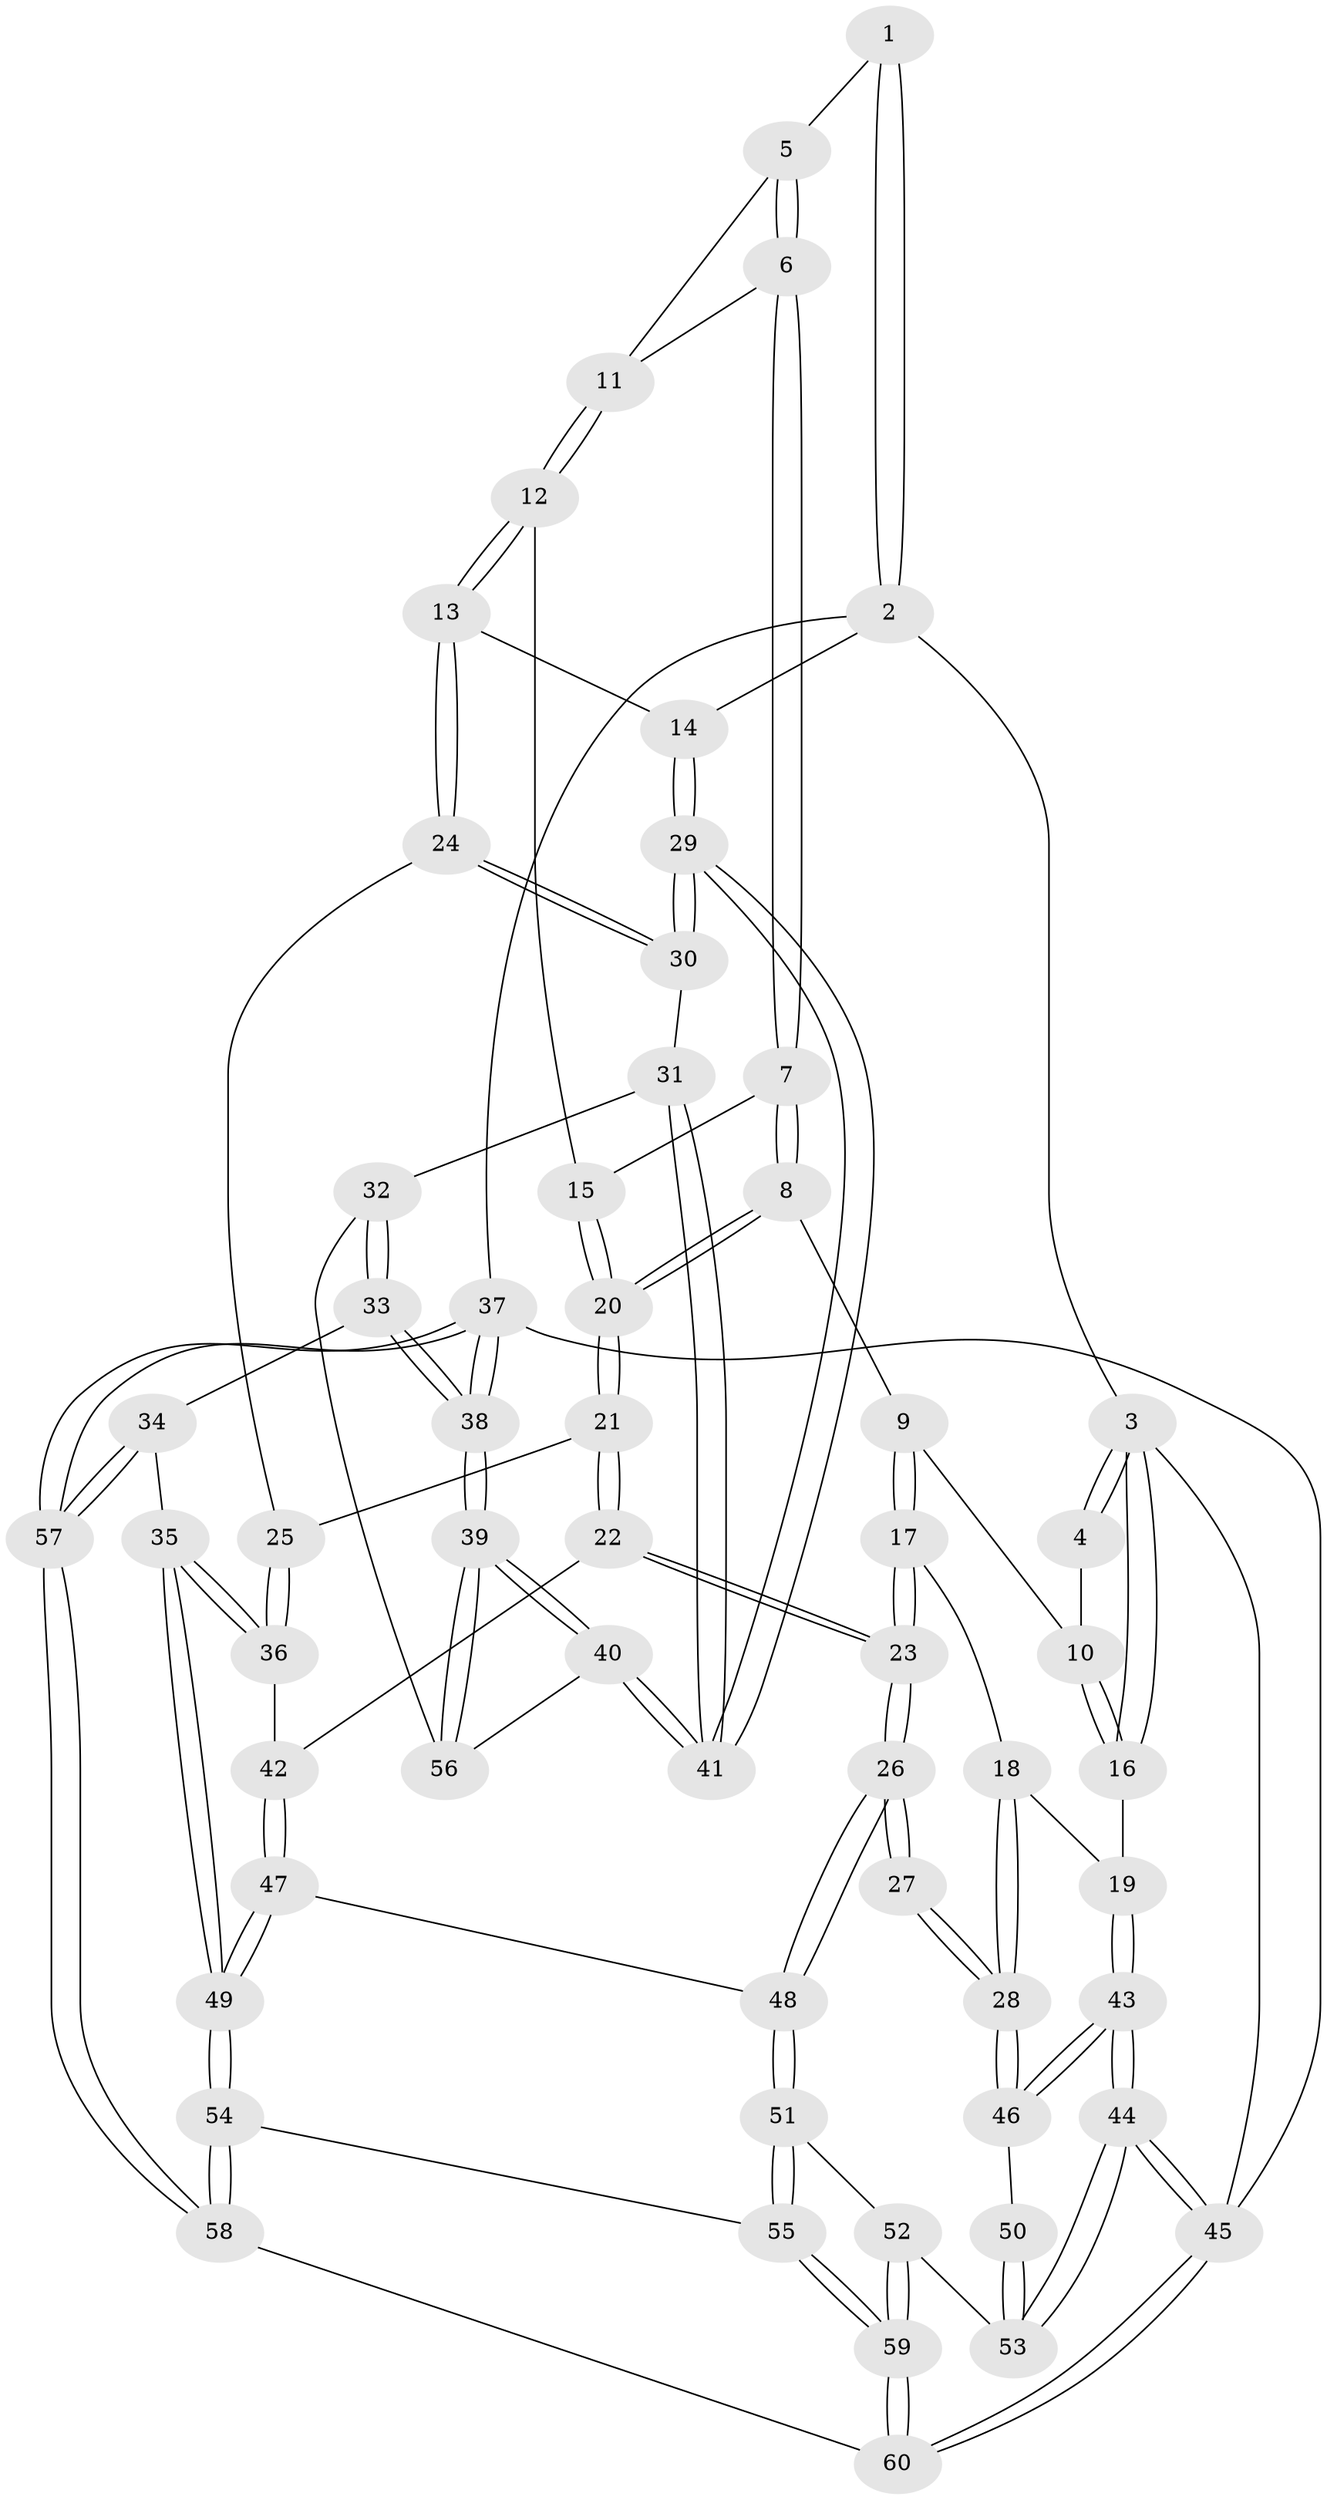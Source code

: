 // coarse degree distribution, {2: 0.041666666666666664, 3: 0.25, 6: 0.20833333333333334, 5: 0.16666666666666666, 4: 0.25, 1: 0.041666666666666664, 7: 0.041666666666666664}
// Generated by graph-tools (version 1.1) at 2025/04/03/04/25 22:04:55]
// undirected, 60 vertices, 147 edges
graph export_dot {
graph [start="1"]
  node [color=gray90,style=filled];
  1 [pos="+0.579618986294213+0"];
  2 [pos="+1+0"];
  3 [pos="+0+0"];
  4 [pos="+0.3475849445430954+0"];
  5 [pos="+0.5806240398385268+0"];
  6 [pos="+0.48654891802663625+0.23348053138907854"];
  7 [pos="+0.465215001434676+0.2688245429837395"];
  8 [pos="+0.44594532388017694+0.2876726176498967"];
  9 [pos="+0.28171504196973035+0.22596713476179714"];
  10 [pos="+0.27334253663029845+0.2093477984785434"];
  11 [pos="+0.706667841252866+0.20040223400023358"];
  12 [pos="+0.7648240052540726+0.27464976892146037"];
  13 [pos="+0.8086946212527852+0.30349098222659754"];
  14 [pos="+1+0"];
  15 [pos="+0.707072743723764+0.28272827215515073"];
  16 [pos="+0+0.12574889665987746"];
  17 [pos="+0.21501176002596947+0.37522451654155164"];
  18 [pos="+0.21203775470019096+0.3768748701462529"];
  19 [pos="+0+0.30548102574760394"];
  20 [pos="+0.475593686488006+0.387632218992508"];
  21 [pos="+0.47669111915822016+0.39650029872751036"];
  22 [pos="+0.4740543278235293+0.4059244767591663"];
  23 [pos="+0.3784458400107997+0.5215979518801996"];
  24 [pos="+0.8076767660484943+0.30978196652556467"];
  25 [pos="+0.6647713575880239+0.4102792073077155"];
  26 [pos="+0.37563958886738935+0.5393476648583229"];
  27 [pos="+0.35997476646875687+0.5434666568524688"];
  28 [pos="+0.14911437995423885+0.4974474178548834"];
  29 [pos="+1+0.4658481263979349"];
  30 [pos="+0.8424082402792556+0.4497929161805591"];
  31 [pos="+0.8385615296568163+0.5033159752371098"];
  32 [pos="+0.8280704312183805+0.5560432991473737"];
  33 [pos="+0.7910187426171603+0.6132462642580455"];
  34 [pos="+0.7545995837556823+0.636800883517505"];
  35 [pos="+0.7282971245496305+0.6352949352571762"];
  36 [pos="+0.635803401570509+0.5523493560061559"];
  37 [pos="+1+1"];
  38 [pos="+1+0.9604329434799109"];
  39 [pos="+1+0.8693969916829061"];
  40 [pos="+1+0.5498258601194409"];
  41 [pos="+1+0.5410811648474245"];
  42 [pos="+0.6057928522735564+0.5466600449797573"];
  43 [pos="+0+0.6574997306903396"];
  44 [pos="+0+0.7322624810779846"];
  45 [pos="+0+1"];
  46 [pos="+0.08767869816674508+0.5651384470265587"];
  47 [pos="+0.5164063167622548+0.599442586601638"];
  48 [pos="+0.38382522523964513+0.5576060661091732"];
  49 [pos="+0.5616374853841155+0.7525878541304238"];
  50 [pos="+0.2554040021110822+0.591544022907104"];
  51 [pos="+0.38103985659060724+0.6677646407232058"];
  52 [pos="+0.2795639029570433+0.7532489122603285"];
  53 [pos="+0.22852353256377855+0.7352651953729222"];
  54 [pos="+0.5486130977043236+0.7720048887568133"];
  55 [pos="+0.5143460946661003+0.777886010304776"];
  56 [pos="+0.9042569246441113+0.5741167741604289"];
  57 [pos="+0.8471472150949333+1"];
  58 [pos="+0.8057091555660116+1"];
  59 [pos="+0.352328575058318+0.9503011194032612"];
  60 [pos="+0.31427740001890725+1"];
  1 -- 2;
  1 -- 2;
  1 -- 5;
  2 -- 3;
  2 -- 14;
  2 -- 37;
  3 -- 4;
  3 -- 4;
  3 -- 16;
  3 -- 16;
  3 -- 45;
  4 -- 10;
  5 -- 6;
  5 -- 6;
  5 -- 11;
  6 -- 7;
  6 -- 7;
  6 -- 11;
  7 -- 8;
  7 -- 8;
  7 -- 15;
  8 -- 9;
  8 -- 20;
  8 -- 20;
  9 -- 10;
  9 -- 17;
  9 -- 17;
  10 -- 16;
  10 -- 16;
  11 -- 12;
  11 -- 12;
  12 -- 13;
  12 -- 13;
  12 -- 15;
  13 -- 14;
  13 -- 24;
  13 -- 24;
  14 -- 29;
  14 -- 29;
  15 -- 20;
  15 -- 20;
  16 -- 19;
  17 -- 18;
  17 -- 23;
  17 -- 23;
  18 -- 19;
  18 -- 28;
  18 -- 28;
  19 -- 43;
  19 -- 43;
  20 -- 21;
  20 -- 21;
  21 -- 22;
  21 -- 22;
  21 -- 25;
  22 -- 23;
  22 -- 23;
  22 -- 42;
  23 -- 26;
  23 -- 26;
  24 -- 25;
  24 -- 30;
  24 -- 30;
  25 -- 36;
  25 -- 36;
  26 -- 27;
  26 -- 27;
  26 -- 48;
  26 -- 48;
  27 -- 28;
  27 -- 28;
  28 -- 46;
  28 -- 46;
  29 -- 30;
  29 -- 30;
  29 -- 41;
  29 -- 41;
  30 -- 31;
  31 -- 32;
  31 -- 41;
  31 -- 41;
  32 -- 33;
  32 -- 33;
  32 -- 56;
  33 -- 34;
  33 -- 38;
  33 -- 38;
  34 -- 35;
  34 -- 57;
  34 -- 57;
  35 -- 36;
  35 -- 36;
  35 -- 49;
  35 -- 49;
  36 -- 42;
  37 -- 38;
  37 -- 38;
  37 -- 57;
  37 -- 57;
  37 -- 45;
  38 -- 39;
  38 -- 39;
  39 -- 40;
  39 -- 40;
  39 -- 56;
  39 -- 56;
  40 -- 41;
  40 -- 41;
  40 -- 56;
  42 -- 47;
  42 -- 47;
  43 -- 44;
  43 -- 44;
  43 -- 46;
  43 -- 46;
  44 -- 45;
  44 -- 45;
  44 -- 53;
  44 -- 53;
  45 -- 60;
  45 -- 60;
  46 -- 50;
  47 -- 48;
  47 -- 49;
  47 -- 49;
  48 -- 51;
  48 -- 51;
  49 -- 54;
  49 -- 54;
  50 -- 53;
  50 -- 53;
  51 -- 52;
  51 -- 55;
  51 -- 55;
  52 -- 53;
  52 -- 59;
  52 -- 59;
  54 -- 55;
  54 -- 58;
  54 -- 58;
  55 -- 59;
  55 -- 59;
  57 -- 58;
  57 -- 58;
  58 -- 60;
  59 -- 60;
  59 -- 60;
}

